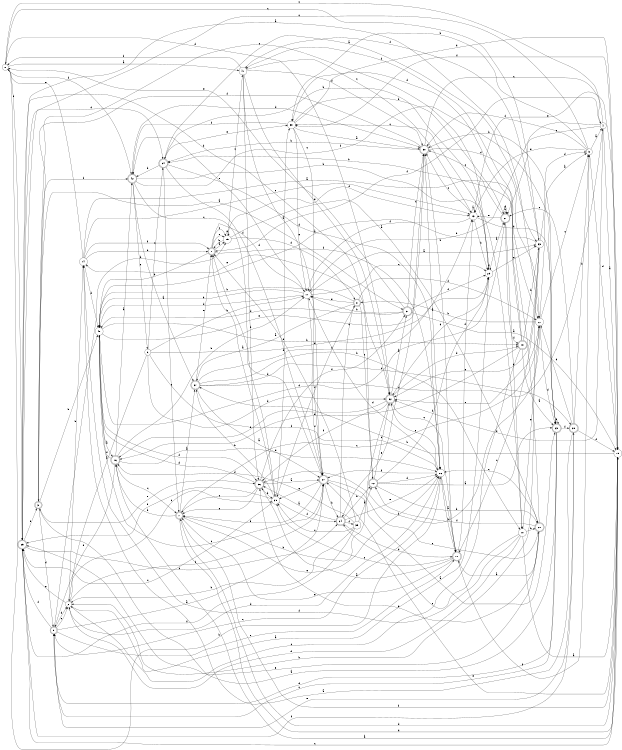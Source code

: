 digraph n35_4 {
__start0 [label="" shape="none"];

rankdir=LR;
size="8,5";

s0 [style="filled", color="black", fillcolor="white" shape="circle", label="0"];
s1 [style="rounded,filled", color="black", fillcolor="white" shape="doublecircle", label="1"];
s2 [style="filled", color="black", fillcolor="white" shape="circle", label="2"];
s3 [style="rounded,filled", color="black", fillcolor="white" shape="doublecircle", label="3"];
s4 [style="filled", color="black", fillcolor="white" shape="circle", label="4"];
s5 [style="rounded,filled", color="black", fillcolor="white" shape="doublecircle", label="5"];
s6 [style="filled", color="black", fillcolor="white" shape="circle", label="6"];
s7 [style="rounded,filled", color="black", fillcolor="white" shape="doublecircle", label="7"];
s8 [style="rounded,filled", color="black", fillcolor="white" shape="doublecircle", label="8"];
s9 [style="filled", color="black", fillcolor="white" shape="circle", label="9"];
s10 [style="filled", color="black", fillcolor="white" shape="circle", label="10"];
s11 [style="rounded,filled", color="black", fillcolor="white" shape="doublecircle", label="11"];
s12 [style="rounded,filled", color="black", fillcolor="white" shape="doublecircle", label="12"];
s13 [style="filled", color="black", fillcolor="white" shape="circle", label="13"];
s14 [style="filled", color="black", fillcolor="white" shape="circle", label="14"];
s15 [style="filled", color="black", fillcolor="white" shape="circle", label="15"];
s16 [style="rounded,filled", color="black", fillcolor="white" shape="doublecircle", label="16"];
s17 [style="filled", color="black", fillcolor="white" shape="circle", label="17"];
s18 [style="rounded,filled", color="black", fillcolor="white" shape="doublecircle", label="18"];
s19 [style="filled", color="black", fillcolor="white" shape="circle", label="19"];
s20 [style="rounded,filled", color="black", fillcolor="white" shape="doublecircle", label="20"];
s21 [style="rounded,filled", color="black", fillcolor="white" shape="doublecircle", label="21"];
s22 [style="filled", color="black", fillcolor="white" shape="circle", label="22"];
s23 [style="rounded,filled", color="black", fillcolor="white" shape="doublecircle", label="23"];
s24 [style="rounded,filled", color="black", fillcolor="white" shape="doublecircle", label="24"];
s25 [style="rounded,filled", color="black", fillcolor="white" shape="doublecircle", label="25"];
s26 [style="filled", color="black", fillcolor="white" shape="circle", label="26"];
s27 [style="rounded,filled", color="black", fillcolor="white" shape="doublecircle", label="27"];
s28 [style="rounded,filled", color="black", fillcolor="white" shape="doublecircle", label="28"];
s29 [style="filled", color="black", fillcolor="white" shape="circle", label="29"];
s30 [style="rounded,filled", color="black", fillcolor="white" shape="doublecircle", label="30"];
s31 [style="rounded,filled", color="black", fillcolor="white" shape="doublecircle", label="31"];
s32 [style="rounded,filled", color="black", fillcolor="white" shape="doublecircle", label="32"];
s33 [style="filled", color="black", fillcolor="white" shape="circle", label="33"];
s34 [style="rounded,filled", color="black", fillcolor="white" shape="doublecircle", label="34"];
s35 [style="filled", color="black", fillcolor="white" shape="circle", label="35"];
s36 [style="rounded,filled", color="black", fillcolor="white" shape="doublecircle", label="36"];
s37 [style="rounded,filled", color="black", fillcolor="white" shape="doublecircle", label="37"];
s38 [style="filled", color="black", fillcolor="white" shape="circle", label="38"];
s39 [style="filled", color="black", fillcolor="white" shape="circle", label="39"];
s40 [style="filled", color="black", fillcolor="white" shape="circle", label="40"];
s41 [style="filled", color="black", fillcolor="white" shape="circle", label="41"];
s42 [style="rounded,filled", color="black", fillcolor="white" shape="doublecircle", label="42"];
s0 -> s41 [label="a"];
s0 -> s26 [label="b"];
s0 -> s33 [label="c"];
s0 -> s32 [label="d"];
s0 -> s25 [label="e"];
s0 -> s42 [label="f"];
s1 -> s15 [label="a"];
s1 -> s40 [label="b"];
s1 -> s15 [label="c"];
s1 -> s17 [label="d"];
s1 -> s15 [label="e"];
s1 -> s26 [label="f"];
s2 -> s29 [label="a"];
s2 -> s14 [label="b"];
s2 -> s35 [label="c"];
s2 -> s26 [label="d"];
s2 -> s25 [label="e"];
s2 -> s27 [label="f"];
s3 -> s31 [label="a"];
s3 -> s40 [label="b"];
s3 -> s29 [label="c"];
s3 -> s5 [label="d"];
s3 -> s36 [label="e"];
s3 -> s42 [label="f"];
s4 -> s19 [label="a"];
s4 -> s17 [label="b"];
s4 -> s0 [label="c"];
s4 -> s32 [label="d"];
s4 -> s21 [label="e"];
s4 -> s1 [label="f"];
s5 -> s27 [label="a"];
s5 -> s15 [label="b"];
s5 -> s2 [label="c"];
s5 -> s2 [label="d"];
s5 -> s11 [label="e"];
s5 -> s25 [label="f"];
s6 -> s2 [label="a"];
s6 -> s17 [label="b"];
s6 -> s34 [label="c"];
s6 -> s32 [label="d"];
s6 -> s29 [label="e"];
s6 -> s26 [label="f"];
s7 -> s37 [label="a"];
s7 -> s16 [label="b"];
s7 -> s22 [label="c"];
s7 -> s19 [label="d"];
s7 -> s26 [label="e"];
s7 -> s19 [label="f"];
s8 -> s37 [label="a"];
s8 -> s40 [label="b"];
s8 -> s12 [label="c"];
s8 -> s35 [label="d"];
s8 -> s17 [label="e"];
s8 -> s22 [label="f"];
s9 -> s4 [label="a"];
s9 -> s38 [label="b"];
s9 -> s25 [label="c"];
s9 -> s19 [label="d"];
s9 -> s13 [label="e"];
s9 -> s30 [label="f"];
s10 -> s19 [label="a"];
s10 -> s20 [label="b"];
s10 -> s24 [label="c"];
s10 -> s2 [label="d"];
s10 -> s22 [label="e"];
s10 -> s14 [label="f"];
s11 -> s36 [label="a"];
s11 -> s30 [label="b"];
s11 -> s35 [label="c"];
s11 -> s13 [label="d"];
s11 -> s7 [label="e"];
s11 -> s9 [label="f"];
s12 -> s23 [label="a"];
s12 -> s20 [label="b"];
s12 -> s32 [label="c"];
s12 -> s26 [label="d"];
s12 -> s14 [label="e"];
s12 -> s29 [label="f"];
s13 -> s13 [label="a"];
s13 -> s29 [label="b"];
s13 -> s30 [label="c"];
s13 -> s23 [label="d"];
s13 -> s19 [label="e"];
s13 -> s17 [label="f"];
s14 -> s22 [label="a"];
s14 -> s1 [label="b"];
s14 -> s13 [label="c"];
s14 -> s40 [label="d"];
s14 -> s0 [label="e"];
s14 -> s1 [label="f"];
s15 -> s20 [label="a"];
s15 -> s1 [label="b"];
s15 -> s41 [label="c"];
s15 -> s8 [label="d"];
s15 -> s15 [label="e"];
s15 -> s13 [label="f"];
s16 -> s42 [label="a"];
s16 -> s17 [label="b"];
s16 -> s7 [label="c"];
s16 -> s26 [label="d"];
s16 -> s5 [label="e"];
s16 -> s40 [label="f"];
s17 -> s33 [label="a"];
s17 -> s40 [label="b"];
s17 -> s29 [label="c"];
s17 -> s40 [label="d"];
s17 -> s42 [label="e"];
s17 -> s27 [label="f"];
s18 -> s23 [label="a"];
s18 -> s33 [label="b"];
s18 -> s2 [label="c"];
s18 -> s38 [label="d"];
s18 -> s16 [label="e"];
s18 -> s41 [label="f"];
s19 -> s16 [label="a"];
s19 -> s37 [label="b"];
s19 -> s25 [label="c"];
s19 -> s7 [label="d"];
s19 -> s27 [label="e"];
s19 -> s38 [label="f"];
s20 -> s11 [label="a"];
s20 -> s34 [label="b"];
s20 -> s26 [label="c"];
s20 -> s36 [label="d"];
s20 -> s25 [label="e"];
s20 -> s12 [label="f"];
s21 -> s21 [label="a"];
s21 -> s10 [label="b"];
s21 -> s30 [label="c"];
s21 -> s21 [label="d"];
s21 -> s13 [label="e"];
s21 -> s18 [label="f"];
s22 -> s9 [label="a"];
s22 -> s8 [label="b"];
s22 -> s9 [label="c"];
s22 -> s23 [label="d"];
s22 -> s32 [label="e"];
s22 -> s36 [label="f"];
s23 -> s3 [label="a"];
s23 -> s30 [label="b"];
s23 -> s5 [label="c"];
s23 -> s5 [label="d"];
s23 -> s23 [label="e"];
s23 -> s28 [label="f"];
s24 -> s36 [label="a"];
s24 -> s12 [label="b"];
s24 -> s8 [label="c"];
s24 -> s11 [label="d"];
s24 -> s26 [label="e"];
s24 -> s39 [label="f"];
s25 -> s22 [label="a"];
s25 -> s32 [label="b"];
s25 -> s24 [label="c"];
s25 -> s34 [label="d"];
s25 -> s3 [label="e"];
s25 -> s28 [label="f"];
s26 -> s11 [label="a"];
s26 -> s11 [label="b"];
s26 -> s5 [label="c"];
s26 -> s17 [label="d"];
s26 -> s32 [label="e"];
s26 -> s27 [label="f"];
s27 -> s23 [label="a"];
s27 -> s24 [label="b"];
s27 -> s20 [label="c"];
s27 -> s1 [label="d"];
s27 -> s35 [label="e"];
s27 -> s7 [label="f"];
s28 -> s14 [label="a"];
s28 -> s9 [label="b"];
s28 -> s21 [label="c"];
s28 -> s22 [label="d"];
s28 -> s5 [label="e"];
s28 -> s19 [label="f"];
s29 -> s21 [label="a"];
s29 -> s34 [label="b"];
s29 -> s38 [label="c"];
s29 -> s32 [label="d"];
s29 -> s33 [label="e"];
s29 -> s29 [label="f"];
s30 -> s26 [label="a"];
s30 -> s34 [label="b"];
s30 -> s4 [label="c"];
s30 -> s22 [label="d"];
s30 -> s24 [label="e"];
s30 -> s3 [label="f"];
s31 -> s19 [label="a"];
s31 -> s17 [label="b"];
s31 -> s30 [label="c"];
s31 -> s40 [label="d"];
s31 -> s0 [label="e"];
s31 -> s29 [label="f"];
s32 -> s31 [label="a"];
s32 -> s7 [label="b"];
s32 -> s11 [label="c"];
s32 -> s18 [label="d"];
s32 -> s16 [label="e"];
s32 -> s36 [label="f"];
s33 -> s40 [label="a"];
s33 -> s2 [label="b"];
s33 -> s11 [label="c"];
s33 -> s9 [label="d"];
s33 -> s32 [label="e"];
s33 -> s41 [label="f"];
s34 -> s33 [label="a"];
s34 -> s42 [label="b"];
s34 -> s7 [label="c"];
s34 -> s26 [label="d"];
s34 -> s38 [label="e"];
s34 -> s27 [label="f"];
s35 -> s1 [label="a"];
s35 -> s37 [label="b"];
s35 -> s25 [label="c"];
s35 -> s38 [label="d"];
s35 -> s25 [label="e"];
s35 -> s24 [label="f"];
s36 -> s27 [label="a"];
s36 -> s35 [label="b"];
s36 -> s7 [label="c"];
s36 -> s40 [label="d"];
s36 -> s7 [label="e"];
s36 -> s31 [label="f"];
s37 -> s27 [label="a"];
s37 -> s10 [label="b"];
s37 -> s4 [label="c"];
s37 -> s28 [label="d"];
s37 -> s1 [label="e"];
s37 -> s13 [label="f"];
s38 -> s30 [label="a"];
s38 -> s21 [label="b"];
s38 -> s27 [label="c"];
s38 -> s19 [label="d"];
s38 -> s17 [label="e"];
s38 -> s42 [label="f"];
s39 -> s12 [label="a"];
s39 -> s2 [label="b"];
s39 -> s35 [label="c"];
s39 -> s16 [label="d"];
s39 -> s1 [label="e"];
s39 -> s25 [label="f"];
s40 -> s16 [label="a"];
s40 -> s18 [label="b"];
s40 -> s27 [label="c"];
s40 -> s21 [label="d"];
s40 -> s30 [label="e"];
s40 -> s36 [label="f"];
s41 -> s27 [label="a"];
s41 -> s36 [label="b"];
s41 -> s13 [label="c"];
s41 -> s30 [label="d"];
s41 -> s32 [label="e"];
s41 -> s0 [label="f"];
s42 -> s37 [label="a"];
s42 -> s10 [label="b"];
s42 -> s35 [label="c"];
s42 -> s30 [label="d"];
s42 -> s6 [label="e"];
s42 -> s23 [label="f"];

}